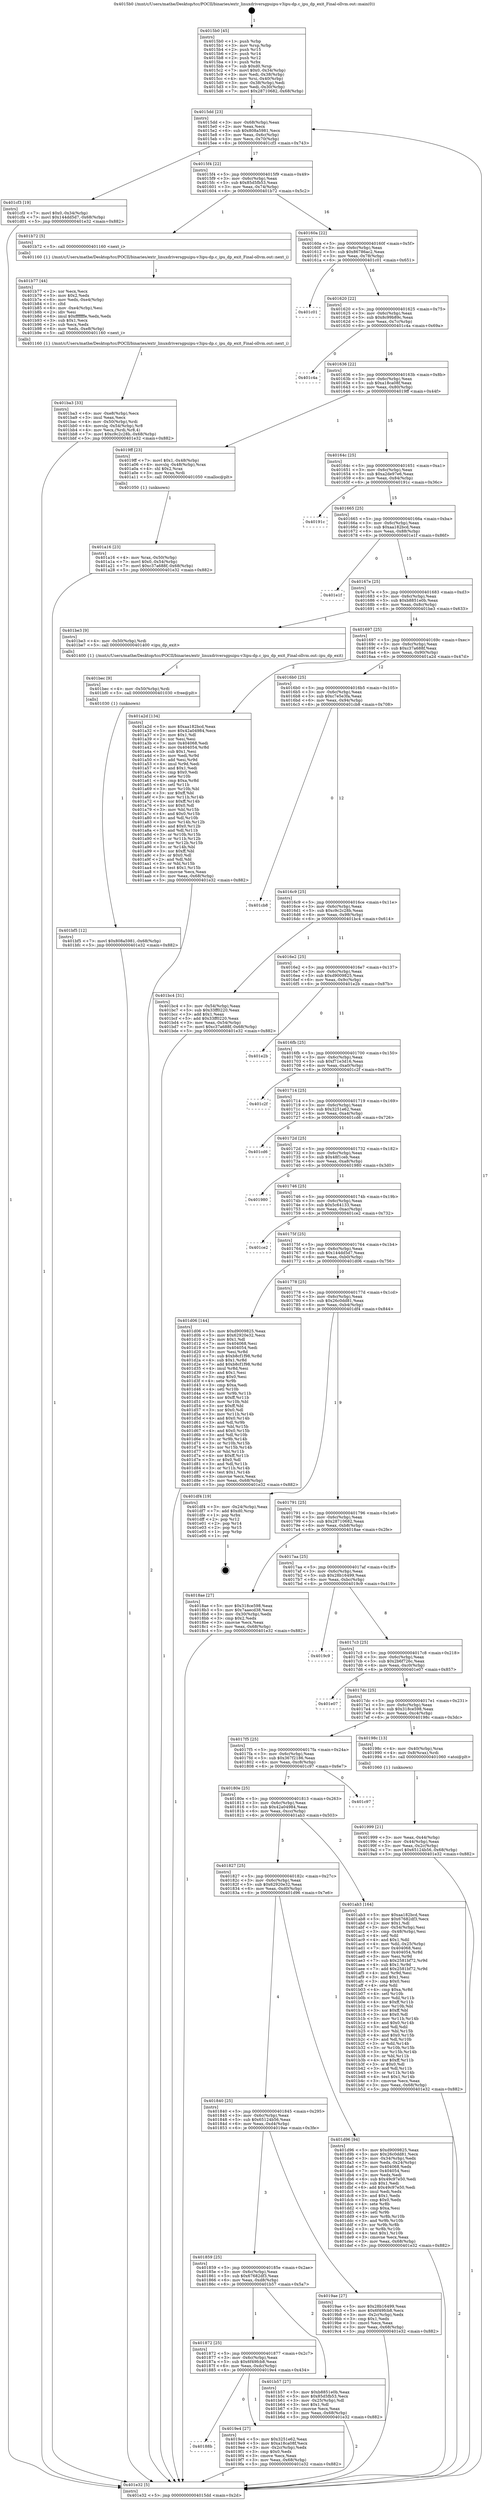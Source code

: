 digraph "0x4015b0" {
  label = "0x4015b0 (/mnt/c/Users/mathe/Desktop/tcc/POCII/binaries/extr_linuxdriversgpuipu-v3ipu-dp.c_ipu_dp_exit_Final-ollvm.out::main(0))"
  labelloc = "t"
  node[shape=record]

  Entry [label="",width=0.3,height=0.3,shape=circle,fillcolor=black,style=filled]
  "0x4015dd" [label="{
     0x4015dd [23]\l
     | [instrs]\l
     &nbsp;&nbsp;0x4015dd \<+3\>: mov -0x68(%rbp),%eax\l
     &nbsp;&nbsp;0x4015e0 \<+2\>: mov %eax,%ecx\l
     &nbsp;&nbsp;0x4015e2 \<+6\>: sub $0x808a5981,%ecx\l
     &nbsp;&nbsp;0x4015e8 \<+3\>: mov %eax,-0x6c(%rbp)\l
     &nbsp;&nbsp;0x4015eb \<+3\>: mov %ecx,-0x70(%rbp)\l
     &nbsp;&nbsp;0x4015ee \<+6\>: je 0000000000401cf3 \<main+0x743\>\l
  }"]
  "0x401cf3" [label="{
     0x401cf3 [19]\l
     | [instrs]\l
     &nbsp;&nbsp;0x401cf3 \<+7\>: movl $0x0,-0x34(%rbp)\l
     &nbsp;&nbsp;0x401cfa \<+7\>: movl $0x144dd5d7,-0x68(%rbp)\l
     &nbsp;&nbsp;0x401d01 \<+5\>: jmp 0000000000401e32 \<main+0x882\>\l
  }"]
  "0x4015f4" [label="{
     0x4015f4 [22]\l
     | [instrs]\l
     &nbsp;&nbsp;0x4015f4 \<+5\>: jmp 00000000004015f9 \<main+0x49\>\l
     &nbsp;&nbsp;0x4015f9 \<+3\>: mov -0x6c(%rbp),%eax\l
     &nbsp;&nbsp;0x4015fc \<+5\>: sub $0x85d5fb53,%eax\l
     &nbsp;&nbsp;0x401601 \<+3\>: mov %eax,-0x74(%rbp)\l
     &nbsp;&nbsp;0x401604 \<+6\>: je 0000000000401b72 \<main+0x5c2\>\l
  }"]
  Exit [label="",width=0.3,height=0.3,shape=circle,fillcolor=black,style=filled,peripheries=2]
  "0x401b72" [label="{
     0x401b72 [5]\l
     | [instrs]\l
     &nbsp;&nbsp;0x401b72 \<+5\>: call 0000000000401160 \<next_i\>\l
     | [calls]\l
     &nbsp;&nbsp;0x401160 \{1\} (/mnt/c/Users/mathe/Desktop/tcc/POCII/binaries/extr_linuxdriversgpuipu-v3ipu-dp.c_ipu_dp_exit_Final-ollvm.out::next_i)\l
  }"]
  "0x40160a" [label="{
     0x40160a [22]\l
     | [instrs]\l
     &nbsp;&nbsp;0x40160a \<+5\>: jmp 000000000040160f \<main+0x5f\>\l
     &nbsp;&nbsp;0x40160f \<+3\>: mov -0x6c(%rbp),%eax\l
     &nbsp;&nbsp;0x401612 \<+5\>: sub $0x86786ac2,%eax\l
     &nbsp;&nbsp;0x401617 \<+3\>: mov %eax,-0x78(%rbp)\l
     &nbsp;&nbsp;0x40161a \<+6\>: je 0000000000401c01 \<main+0x651\>\l
  }"]
  "0x401bf5" [label="{
     0x401bf5 [12]\l
     | [instrs]\l
     &nbsp;&nbsp;0x401bf5 \<+7\>: movl $0x808a5981,-0x68(%rbp)\l
     &nbsp;&nbsp;0x401bfc \<+5\>: jmp 0000000000401e32 \<main+0x882\>\l
  }"]
  "0x401c01" [label="{
     0x401c01\l
  }", style=dashed]
  "0x401620" [label="{
     0x401620 [22]\l
     | [instrs]\l
     &nbsp;&nbsp;0x401620 \<+5\>: jmp 0000000000401625 \<main+0x75\>\l
     &nbsp;&nbsp;0x401625 \<+3\>: mov -0x6c(%rbp),%eax\l
     &nbsp;&nbsp;0x401628 \<+5\>: sub $0x8c99b89c,%eax\l
     &nbsp;&nbsp;0x40162d \<+3\>: mov %eax,-0x7c(%rbp)\l
     &nbsp;&nbsp;0x401630 \<+6\>: je 0000000000401c4a \<main+0x69a\>\l
  }"]
  "0x401bec" [label="{
     0x401bec [9]\l
     | [instrs]\l
     &nbsp;&nbsp;0x401bec \<+4\>: mov -0x50(%rbp),%rdi\l
     &nbsp;&nbsp;0x401bf0 \<+5\>: call 0000000000401030 \<free@plt\>\l
     | [calls]\l
     &nbsp;&nbsp;0x401030 \{1\} (unknown)\l
  }"]
  "0x401c4a" [label="{
     0x401c4a\l
  }", style=dashed]
  "0x401636" [label="{
     0x401636 [22]\l
     | [instrs]\l
     &nbsp;&nbsp;0x401636 \<+5\>: jmp 000000000040163b \<main+0x8b\>\l
     &nbsp;&nbsp;0x40163b \<+3\>: mov -0x6c(%rbp),%eax\l
     &nbsp;&nbsp;0x40163e \<+5\>: sub $0xa18ca08f,%eax\l
     &nbsp;&nbsp;0x401643 \<+3\>: mov %eax,-0x80(%rbp)\l
     &nbsp;&nbsp;0x401646 \<+6\>: je 00000000004019ff \<main+0x44f\>\l
  }"]
  "0x401ba3" [label="{
     0x401ba3 [33]\l
     | [instrs]\l
     &nbsp;&nbsp;0x401ba3 \<+6\>: mov -0xe8(%rbp),%ecx\l
     &nbsp;&nbsp;0x401ba9 \<+3\>: imul %eax,%ecx\l
     &nbsp;&nbsp;0x401bac \<+4\>: mov -0x50(%rbp),%rdi\l
     &nbsp;&nbsp;0x401bb0 \<+4\>: movslq -0x54(%rbp),%r8\l
     &nbsp;&nbsp;0x401bb4 \<+4\>: mov %ecx,(%rdi,%r8,4)\l
     &nbsp;&nbsp;0x401bb8 \<+7\>: movl $0xc9c2c28b,-0x68(%rbp)\l
     &nbsp;&nbsp;0x401bbf \<+5\>: jmp 0000000000401e32 \<main+0x882\>\l
  }"]
  "0x4019ff" [label="{
     0x4019ff [23]\l
     | [instrs]\l
     &nbsp;&nbsp;0x4019ff \<+7\>: movl $0x1,-0x48(%rbp)\l
     &nbsp;&nbsp;0x401a06 \<+4\>: movslq -0x48(%rbp),%rax\l
     &nbsp;&nbsp;0x401a0a \<+4\>: shl $0x2,%rax\l
     &nbsp;&nbsp;0x401a0e \<+3\>: mov %rax,%rdi\l
     &nbsp;&nbsp;0x401a11 \<+5\>: call 0000000000401050 \<malloc@plt\>\l
     | [calls]\l
     &nbsp;&nbsp;0x401050 \{1\} (unknown)\l
  }"]
  "0x40164c" [label="{
     0x40164c [25]\l
     | [instrs]\l
     &nbsp;&nbsp;0x40164c \<+5\>: jmp 0000000000401651 \<main+0xa1\>\l
     &nbsp;&nbsp;0x401651 \<+3\>: mov -0x6c(%rbp),%eax\l
     &nbsp;&nbsp;0x401654 \<+5\>: sub $0xa2de97e6,%eax\l
     &nbsp;&nbsp;0x401659 \<+6\>: mov %eax,-0x84(%rbp)\l
     &nbsp;&nbsp;0x40165f \<+6\>: je 000000000040191c \<main+0x36c\>\l
  }"]
  "0x401b77" [label="{
     0x401b77 [44]\l
     | [instrs]\l
     &nbsp;&nbsp;0x401b77 \<+2\>: xor %ecx,%ecx\l
     &nbsp;&nbsp;0x401b79 \<+5\>: mov $0x2,%edx\l
     &nbsp;&nbsp;0x401b7e \<+6\>: mov %edx,-0xe4(%rbp)\l
     &nbsp;&nbsp;0x401b84 \<+1\>: cltd\l
     &nbsp;&nbsp;0x401b85 \<+6\>: mov -0xe4(%rbp),%esi\l
     &nbsp;&nbsp;0x401b8b \<+2\>: idiv %esi\l
     &nbsp;&nbsp;0x401b8d \<+6\>: imul $0xfffffffe,%edx,%edx\l
     &nbsp;&nbsp;0x401b93 \<+3\>: sub $0x1,%ecx\l
     &nbsp;&nbsp;0x401b96 \<+2\>: sub %ecx,%edx\l
     &nbsp;&nbsp;0x401b98 \<+6\>: mov %edx,-0xe8(%rbp)\l
     &nbsp;&nbsp;0x401b9e \<+5\>: call 0000000000401160 \<next_i\>\l
     | [calls]\l
     &nbsp;&nbsp;0x401160 \{1\} (/mnt/c/Users/mathe/Desktop/tcc/POCII/binaries/extr_linuxdriversgpuipu-v3ipu-dp.c_ipu_dp_exit_Final-ollvm.out::next_i)\l
  }"]
  "0x40191c" [label="{
     0x40191c\l
  }", style=dashed]
  "0x401665" [label="{
     0x401665 [25]\l
     | [instrs]\l
     &nbsp;&nbsp;0x401665 \<+5\>: jmp 000000000040166a \<main+0xba\>\l
     &nbsp;&nbsp;0x40166a \<+3\>: mov -0x6c(%rbp),%eax\l
     &nbsp;&nbsp;0x40166d \<+5\>: sub $0xaa182bcd,%eax\l
     &nbsp;&nbsp;0x401672 \<+6\>: mov %eax,-0x88(%rbp)\l
     &nbsp;&nbsp;0x401678 \<+6\>: je 0000000000401e1f \<main+0x86f\>\l
  }"]
  "0x401a16" [label="{
     0x401a16 [23]\l
     | [instrs]\l
     &nbsp;&nbsp;0x401a16 \<+4\>: mov %rax,-0x50(%rbp)\l
     &nbsp;&nbsp;0x401a1a \<+7\>: movl $0x0,-0x54(%rbp)\l
     &nbsp;&nbsp;0x401a21 \<+7\>: movl $0xc37a688f,-0x68(%rbp)\l
     &nbsp;&nbsp;0x401a28 \<+5\>: jmp 0000000000401e32 \<main+0x882\>\l
  }"]
  "0x401e1f" [label="{
     0x401e1f\l
  }", style=dashed]
  "0x40167e" [label="{
     0x40167e [25]\l
     | [instrs]\l
     &nbsp;&nbsp;0x40167e \<+5\>: jmp 0000000000401683 \<main+0xd3\>\l
     &nbsp;&nbsp;0x401683 \<+3\>: mov -0x6c(%rbp),%eax\l
     &nbsp;&nbsp;0x401686 \<+5\>: sub $0xb8851e0b,%eax\l
     &nbsp;&nbsp;0x40168b \<+6\>: mov %eax,-0x8c(%rbp)\l
     &nbsp;&nbsp;0x401691 \<+6\>: je 0000000000401be3 \<main+0x633\>\l
  }"]
  "0x40188b" [label="{
     0x40188b\l
  }", style=dashed]
  "0x401be3" [label="{
     0x401be3 [9]\l
     | [instrs]\l
     &nbsp;&nbsp;0x401be3 \<+4\>: mov -0x50(%rbp),%rdi\l
     &nbsp;&nbsp;0x401be7 \<+5\>: call 0000000000401400 \<ipu_dp_exit\>\l
     | [calls]\l
     &nbsp;&nbsp;0x401400 \{1\} (/mnt/c/Users/mathe/Desktop/tcc/POCII/binaries/extr_linuxdriversgpuipu-v3ipu-dp.c_ipu_dp_exit_Final-ollvm.out::ipu_dp_exit)\l
  }"]
  "0x401697" [label="{
     0x401697 [25]\l
     | [instrs]\l
     &nbsp;&nbsp;0x401697 \<+5\>: jmp 000000000040169c \<main+0xec\>\l
     &nbsp;&nbsp;0x40169c \<+3\>: mov -0x6c(%rbp),%eax\l
     &nbsp;&nbsp;0x40169f \<+5\>: sub $0xc37a688f,%eax\l
     &nbsp;&nbsp;0x4016a4 \<+6\>: mov %eax,-0x90(%rbp)\l
     &nbsp;&nbsp;0x4016aa \<+6\>: je 0000000000401a2d \<main+0x47d\>\l
  }"]
  "0x4019e4" [label="{
     0x4019e4 [27]\l
     | [instrs]\l
     &nbsp;&nbsp;0x4019e4 \<+5\>: mov $0x3251e62,%eax\l
     &nbsp;&nbsp;0x4019e9 \<+5\>: mov $0xa18ca08f,%ecx\l
     &nbsp;&nbsp;0x4019ee \<+3\>: mov -0x2c(%rbp),%edx\l
     &nbsp;&nbsp;0x4019f1 \<+3\>: cmp $0x0,%edx\l
     &nbsp;&nbsp;0x4019f4 \<+3\>: cmove %ecx,%eax\l
     &nbsp;&nbsp;0x4019f7 \<+3\>: mov %eax,-0x68(%rbp)\l
     &nbsp;&nbsp;0x4019fa \<+5\>: jmp 0000000000401e32 \<main+0x882\>\l
  }"]
  "0x401a2d" [label="{
     0x401a2d [134]\l
     | [instrs]\l
     &nbsp;&nbsp;0x401a2d \<+5\>: mov $0xaa182bcd,%eax\l
     &nbsp;&nbsp;0x401a32 \<+5\>: mov $0x42a04984,%ecx\l
     &nbsp;&nbsp;0x401a37 \<+2\>: mov $0x1,%dl\l
     &nbsp;&nbsp;0x401a39 \<+2\>: xor %esi,%esi\l
     &nbsp;&nbsp;0x401a3b \<+7\>: mov 0x404068,%edi\l
     &nbsp;&nbsp;0x401a42 \<+8\>: mov 0x404054,%r8d\l
     &nbsp;&nbsp;0x401a4a \<+3\>: sub $0x1,%esi\l
     &nbsp;&nbsp;0x401a4d \<+3\>: mov %edi,%r9d\l
     &nbsp;&nbsp;0x401a50 \<+3\>: add %esi,%r9d\l
     &nbsp;&nbsp;0x401a53 \<+4\>: imul %r9d,%edi\l
     &nbsp;&nbsp;0x401a57 \<+3\>: and $0x1,%edi\l
     &nbsp;&nbsp;0x401a5a \<+3\>: cmp $0x0,%edi\l
     &nbsp;&nbsp;0x401a5d \<+4\>: sete %r10b\l
     &nbsp;&nbsp;0x401a61 \<+4\>: cmp $0xa,%r8d\l
     &nbsp;&nbsp;0x401a65 \<+4\>: setl %r11b\l
     &nbsp;&nbsp;0x401a69 \<+3\>: mov %r10b,%bl\l
     &nbsp;&nbsp;0x401a6c \<+3\>: xor $0xff,%bl\l
     &nbsp;&nbsp;0x401a6f \<+3\>: mov %r11b,%r14b\l
     &nbsp;&nbsp;0x401a72 \<+4\>: xor $0xff,%r14b\l
     &nbsp;&nbsp;0x401a76 \<+3\>: xor $0x0,%dl\l
     &nbsp;&nbsp;0x401a79 \<+3\>: mov %bl,%r15b\l
     &nbsp;&nbsp;0x401a7c \<+4\>: and $0x0,%r15b\l
     &nbsp;&nbsp;0x401a80 \<+3\>: and %dl,%r10b\l
     &nbsp;&nbsp;0x401a83 \<+3\>: mov %r14b,%r12b\l
     &nbsp;&nbsp;0x401a86 \<+4\>: and $0x0,%r12b\l
     &nbsp;&nbsp;0x401a8a \<+3\>: and %dl,%r11b\l
     &nbsp;&nbsp;0x401a8d \<+3\>: or %r10b,%r15b\l
     &nbsp;&nbsp;0x401a90 \<+3\>: or %r11b,%r12b\l
     &nbsp;&nbsp;0x401a93 \<+3\>: xor %r12b,%r15b\l
     &nbsp;&nbsp;0x401a96 \<+3\>: or %r14b,%bl\l
     &nbsp;&nbsp;0x401a99 \<+3\>: xor $0xff,%bl\l
     &nbsp;&nbsp;0x401a9c \<+3\>: or $0x0,%dl\l
     &nbsp;&nbsp;0x401a9f \<+2\>: and %dl,%bl\l
     &nbsp;&nbsp;0x401aa1 \<+3\>: or %bl,%r15b\l
     &nbsp;&nbsp;0x401aa4 \<+4\>: test $0x1,%r15b\l
     &nbsp;&nbsp;0x401aa8 \<+3\>: cmovne %ecx,%eax\l
     &nbsp;&nbsp;0x401aab \<+3\>: mov %eax,-0x68(%rbp)\l
     &nbsp;&nbsp;0x401aae \<+5\>: jmp 0000000000401e32 \<main+0x882\>\l
  }"]
  "0x4016b0" [label="{
     0x4016b0 [25]\l
     | [instrs]\l
     &nbsp;&nbsp;0x4016b0 \<+5\>: jmp 00000000004016b5 \<main+0x105\>\l
     &nbsp;&nbsp;0x4016b5 \<+3\>: mov -0x6c(%rbp),%eax\l
     &nbsp;&nbsp;0x4016b8 \<+5\>: sub $0xc7e5e3fa,%eax\l
     &nbsp;&nbsp;0x4016bd \<+6\>: mov %eax,-0x94(%rbp)\l
     &nbsp;&nbsp;0x4016c3 \<+6\>: je 0000000000401cb8 \<main+0x708\>\l
  }"]
  "0x401872" [label="{
     0x401872 [25]\l
     | [instrs]\l
     &nbsp;&nbsp;0x401872 \<+5\>: jmp 0000000000401877 \<main+0x2c7\>\l
     &nbsp;&nbsp;0x401877 \<+3\>: mov -0x6c(%rbp),%eax\l
     &nbsp;&nbsp;0x40187a \<+5\>: sub $0x6f49fcb8,%eax\l
     &nbsp;&nbsp;0x40187f \<+6\>: mov %eax,-0xdc(%rbp)\l
     &nbsp;&nbsp;0x401885 \<+6\>: je 00000000004019e4 \<main+0x434\>\l
  }"]
  "0x401cb8" [label="{
     0x401cb8\l
  }", style=dashed]
  "0x4016c9" [label="{
     0x4016c9 [25]\l
     | [instrs]\l
     &nbsp;&nbsp;0x4016c9 \<+5\>: jmp 00000000004016ce \<main+0x11e\>\l
     &nbsp;&nbsp;0x4016ce \<+3\>: mov -0x6c(%rbp),%eax\l
     &nbsp;&nbsp;0x4016d1 \<+5\>: sub $0xc9c2c28b,%eax\l
     &nbsp;&nbsp;0x4016d6 \<+6\>: mov %eax,-0x98(%rbp)\l
     &nbsp;&nbsp;0x4016dc \<+6\>: je 0000000000401bc4 \<main+0x614\>\l
  }"]
  "0x401b57" [label="{
     0x401b57 [27]\l
     | [instrs]\l
     &nbsp;&nbsp;0x401b57 \<+5\>: mov $0xb8851e0b,%eax\l
     &nbsp;&nbsp;0x401b5c \<+5\>: mov $0x85d5fb53,%ecx\l
     &nbsp;&nbsp;0x401b61 \<+3\>: mov -0x25(%rbp),%dl\l
     &nbsp;&nbsp;0x401b64 \<+3\>: test $0x1,%dl\l
     &nbsp;&nbsp;0x401b67 \<+3\>: cmovne %ecx,%eax\l
     &nbsp;&nbsp;0x401b6a \<+3\>: mov %eax,-0x68(%rbp)\l
     &nbsp;&nbsp;0x401b6d \<+5\>: jmp 0000000000401e32 \<main+0x882\>\l
  }"]
  "0x401bc4" [label="{
     0x401bc4 [31]\l
     | [instrs]\l
     &nbsp;&nbsp;0x401bc4 \<+3\>: mov -0x54(%rbp),%eax\l
     &nbsp;&nbsp;0x401bc7 \<+5\>: sub $0x33ff0220,%eax\l
     &nbsp;&nbsp;0x401bcc \<+3\>: add $0x1,%eax\l
     &nbsp;&nbsp;0x401bcf \<+5\>: add $0x33ff0220,%eax\l
     &nbsp;&nbsp;0x401bd4 \<+3\>: mov %eax,-0x54(%rbp)\l
     &nbsp;&nbsp;0x401bd7 \<+7\>: movl $0xc37a688f,-0x68(%rbp)\l
     &nbsp;&nbsp;0x401bde \<+5\>: jmp 0000000000401e32 \<main+0x882\>\l
  }"]
  "0x4016e2" [label="{
     0x4016e2 [25]\l
     | [instrs]\l
     &nbsp;&nbsp;0x4016e2 \<+5\>: jmp 00000000004016e7 \<main+0x137\>\l
     &nbsp;&nbsp;0x4016e7 \<+3\>: mov -0x6c(%rbp),%eax\l
     &nbsp;&nbsp;0x4016ea \<+5\>: sub $0xd9009825,%eax\l
     &nbsp;&nbsp;0x4016ef \<+6\>: mov %eax,-0x9c(%rbp)\l
     &nbsp;&nbsp;0x4016f5 \<+6\>: je 0000000000401e2b \<main+0x87b\>\l
  }"]
  "0x401859" [label="{
     0x401859 [25]\l
     | [instrs]\l
     &nbsp;&nbsp;0x401859 \<+5\>: jmp 000000000040185e \<main+0x2ae\>\l
     &nbsp;&nbsp;0x40185e \<+3\>: mov -0x6c(%rbp),%eax\l
     &nbsp;&nbsp;0x401861 \<+5\>: sub $0x67682df3,%eax\l
     &nbsp;&nbsp;0x401866 \<+6\>: mov %eax,-0xd8(%rbp)\l
     &nbsp;&nbsp;0x40186c \<+6\>: je 0000000000401b57 \<main+0x5a7\>\l
  }"]
  "0x401e2b" [label="{
     0x401e2b\l
  }", style=dashed]
  "0x4016fb" [label="{
     0x4016fb [25]\l
     | [instrs]\l
     &nbsp;&nbsp;0x4016fb \<+5\>: jmp 0000000000401700 \<main+0x150\>\l
     &nbsp;&nbsp;0x401700 \<+3\>: mov -0x6c(%rbp),%eax\l
     &nbsp;&nbsp;0x401703 \<+5\>: sub $0xf71e3d16,%eax\l
     &nbsp;&nbsp;0x401708 \<+6\>: mov %eax,-0xa0(%rbp)\l
     &nbsp;&nbsp;0x40170e \<+6\>: je 0000000000401c2f \<main+0x67f\>\l
  }"]
  "0x4019ae" [label="{
     0x4019ae [27]\l
     | [instrs]\l
     &nbsp;&nbsp;0x4019ae \<+5\>: mov $0x28b16499,%eax\l
     &nbsp;&nbsp;0x4019b3 \<+5\>: mov $0x6f49fcb8,%ecx\l
     &nbsp;&nbsp;0x4019b8 \<+3\>: mov -0x2c(%rbp),%edx\l
     &nbsp;&nbsp;0x4019bb \<+3\>: cmp $0x1,%edx\l
     &nbsp;&nbsp;0x4019be \<+3\>: cmovl %ecx,%eax\l
     &nbsp;&nbsp;0x4019c1 \<+3\>: mov %eax,-0x68(%rbp)\l
     &nbsp;&nbsp;0x4019c4 \<+5\>: jmp 0000000000401e32 \<main+0x882\>\l
  }"]
  "0x401c2f" [label="{
     0x401c2f\l
  }", style=dashed]
  "0x401714" [label="{
     0x401714 [25]\l
     | [instrs]\l
     &nbsp;&nbsp;0x401714 \<+5\>: jmp 0000000000401719 \<main+0x169\>\l
     &nbsp;&nbsp;0x401719 \<+3\>: mov -0x6c(%rbp),%eax\l
     &nbsp;&nbsp;0x40171c \<+5\>: sub $0x3251e62,%eax\l
     &nbsp;&nbsp;0x401721 \<+6\>: mov %eax,-0xa4(%rbp)\l
     &nbsp;&nbsp;0x401727 \<+6\>: je 0000000000401cd6 \<main+0x726\>\l
  }"]
  "0x401840" [label="{
     0x401840 [25]\l
     | [instrs]\l
     &nbsp;&nbsp;0x401840 \<+5\>: jmp 0000000000401845 \<main+0x295\>\l
     &nbsp;&nbsp;0x401845 \<+3\>: mov -0x6c(%rbp),%eax\l
     &nbsp;&nbsp;0x401848 \<+5\>: sub $0x65124b56,%eax\l
     &nbsp;&nbsp;0x40184d \<+6\>: mov %eax,-0xd4(%rbp)\l
     &nbsp;&nbsp;0x401853 \<+6\>: je 00000000004019ae \<main+0x3fe\>\l
  }"]
  "0x401cd6" [label="{
     0x401cd6\l
  }", style=dashed]
  "0x40172d" [label="{
     0x40172d [25]\l
     | [instrs]\l
     &nbsp;&nbsp;0x40172d \<+5\>: jmp 0000000000401732 \<main+0x182\>\l
     &nbsp;&nbsp;0x401732 \<+3\>: mov -0x6c(%rbp),%eax\l
     &nbsp;&nbsp;0x401735 \<+5\>: sub $0x48f1ceb,%eax\l
     &nbsp;&nbsp;0x40173a \<+6\>: mov %eax,-0xa8(%rbp)\l
     &nbsp;&nbsp;0x401740 \<+6\>: je 0000000000401980 \<main+0x3d0\>\l
  }"]
  "0x401d96" [label="{
     0x401d96 [94]\l
     | [instrs]\l
     &nbsp;&nbsp;0x401d96 \<+5\>: mov $0xd9009825,%eax\l
     &nbsp;&nbsp;0x401d9b \<+5\>: mov $0x26c0dd81,%ecx\l
     &nbsp;&nbsp;0x401da0 \<+3\>: mov -0x34(%rbp),%edx\l
     &nbsp;&nbsp;0x401da3 \<+3\>: mov %edx,-0x24(%rbp)\l
     &nbsp;&nbsp;0x401da6 \<+7\>: mov 0x404068,%edx\l
     &nbsp;&nbsp;0x401dad \<+7\>: mov 0x404054,%esi\l
     &nbsp;&nbsp;0x401db4 \<+2\>: mov %edx,%edi\l
     &nbsp;&nbsp;0x401db6 \<+6\>: sub $0x49c97e50,%edi\l
     &nbsp;&nbsp;0x401dbc \<+3\>: sub $0x1,%edi\l
     &nbsp;&nbsp;0x401dbf \<+6\>: add $0x49c97e50,%edi\l
     &nbsp;&nbsp;0x401dc5 \<+3\>: imul %edi,%edx\l
     &nbsp;&nbsp;0x401dc8 \<+3\>: and $0x1,%edx\l
     &nbsp;&nbsp;0x401dcb \<+3\>: cmp $0x0,%edx\l
     &nbsp;&nbsp;0x401dce \<+4\>: sete %r8b\l
     &nbsp;&nbsp;0x401dd2 \<+3\>: cmp $0xa,%esi\l
     &nbsp;&nbsp;0x401dd5 \<+4\>: setl %r9b\l
     &nbsp;&nbsp;0x401dd9 \<+3\>: mov %r8b,%r10b\l
     &nbsp;&nbsp;0x401ddc \<+3\>: and %r9b,%r10b\l
     &nbsp;&nbsp;0x401ddf \<+3\>: xor %r9b,%r8b\l
     &nbsp;&nbsp;0x401de2 \<+3\>: or %r8b,%r10b\l
     &nbsp;&nbsp;0x401de5 \<+4\>: test $0x1,%r10b\l
     &nbsp;&nbsp;0x401de9 \<+3\>: cmovne %ecx,%eax\l
     &nbsp;&nbsp;0x401dec \<+3\>: mov %eax,-0x68(%rbp)\l
     &nbsp;&nbsp;0x401def \<+5\>: jmp 0000000000401e32 \<main+0x882\>\l
  }"]
  "0x401980" [label="{
     0x401980\l
  }", style=dashed]
  "0x401746" [label="{
     0x401746 [25]\l
     | [instrs]\l
     &nbsp;&nbsp;0x401746 \<+5\>: jmp 000000000040174b \<main+0x19b\>\l
     &nbsp;&nbsp;0x40174b \<+3\>: mov -0x6c(%rbp),%eax\l
     &nbsp;&nbsp;0x40174e \<+5\>: sub $0x5c64133,%eax\l
     &nbsp;&nbsp;0x401753 \<+6\>: mov %eax,-0xac(%rbp)\l
     &nbsp;&nbsp;0x401759 \<+6\>: je 0000000000401ce2 \<main+0x732\>\l
  }"]
  "0x401827" [label="{
     0x401827 [25]\l
     | [instrs]\l
     &nbsp;&nbsp;0x401827 \<+5\>: jmp 000000000040182c \<main+0x27c\>\l
     &nbsp;&nbsp;0x40182c \<+3\>: mov -0x6c(%rbp),%eax\l
     &nbsp;&nbsp;0x40182f \<+5\>: sub $0x62920e32,%eax\l
     &nbsp;&nbsp;0x401834 \<+6\>: mov %eax,-0xd0(%rbp)\l
     &nbsp;&nbsp;0x40183a \<+6\>: je 0000000000401d96 \<main+0x7e6\>\l
  }"]
  "0x401ce2" [label="{
     0x401ce2\l
  }", style=dashed]
  "0x40175f" [label="{
     0x40175f [25]\l
     | [instrs]\l
     &nbsp;&nbsp;0x40175f \<+5\>: jmp 0000000000401764 \<main+0x1b4\>\l
     &nbsp;&nbsp;0x401764 \<+3\>: mov -0x6c(%rbp),%eax\l
     &nbsp;&nbsp;0x401767 \<+5\>: sub $0x144dd5d7,%eax\l
     &nbsp;&nbsp;0x40176c \<+6\>: mov %eax,-0xb0(%rbp)\l
     &nbsp;&nbsp;0x401772 \<+6\>: je 0000000000401d06 \<main+0x756\>\l
  }"]
  "0x401ab3" [label="{
     0x401ab3 [164]\l
     | [instrs]\l
     &nbsp;&nbsp;0x401ab3 \<+5\>: mov $0xaa182bcd,%eax\l
     &nbsp;&nbsp;0x401ab8 \<+5\>: mov $0x67682df3,%ecx\l
     &nbsp;&nbsp;0x401abd \<+2\>: mov $0x1,%dl\l
     &nbsp;&nbsp;0x401abf \<+3\>: mov -0x54(%rbp),%esi\l
     &nbsp;&nbsp;0x401ac2 \<+3\>: cmp -0x48(%rbp),%esi\l
     &nbsp;&nbsp;0x401ac5 \<+4\>: setl %dil\l
     &nbsp;&nbsp;0x401ac9 \<+4\>: and $0x1,%dil\l
     &nbsp;&nbsp;0x401acd \<+4\>: mov %dil,-0x25(%rbp)\l
     &nbsp;&nbsp;0x401ad1 \<+7\>: mov 0x404068,%esi\l
     &nbsp;&nbsp;0x401ad8 \<+8\>: mov 0x404054,%r8d\l
     &nbsp;&nbsp;0x401ae0 \<+3\>: mov %esi,%r9d\l
     &nbsp;&nbsp;0x401ae3 \<+7\>: sub $0x2581bf72,%r9d\l
     &nbsp;&nbsp;0x401aea \<+4\>: sub $0x1,%r9d\l
     &nbsp;&nbsp;0x401aee \<+7\>: add $0x2581bf72,%r9d\l
     &nbsp;&nbsp;0x401af5 \<+4\>: imul %r9d,%esi\l
     &nbsp;&nbsp;0x401af9 \<+3\>: and $0x1,%esi\l
     &nbsp;&nbsp;0x401afc \<+3\>: cmp $0x0,%esi\l
     &nbsp;&nbsp;0x401aff \<+4\>: sete %dil\l
     &nbsp;&nbsp;0x401b03 \<+4\>: cmp $0xa,%r8d\l
     &nbsp;&nbsp;0x401b07 \<+4\>: setl %r10b\l
     &nbsp;&nbsp;0x401b0b \<+3\>: mov %dil,%r11b\l
     &nbsp;&nbsp;0x401b0e \<+4\>: xor $0xff,%r11b\l
     &nbsp;&nbsp;0x401b12 \<+3\>: mov %r10b,%bl\l
     &nbsp;&nbsp;0x401b15 \<+3\>: xor $0xff,%bl\l
     &nbsp;&nbsp;0x401b18 \<+3\>: xor $0x0,%dl\l
     &nbsp;&nbsp;0x401b1b \<+3\>: mov %r11b,%r14b\l
     &nbsp;&nbsp;0x401b1e \<+4\>: and $0x0,%r14b\l
     &nbsp;&nbsp;0x401b22 \<+3\>: and %dl,%dil\l
     &nbsp;&nbsp;0x401b25 \<+3\>: mov %bl,%r15b\l
     &nbsp;&nbsp;0x401b28 \<+4\>: and $0x0,%r15b\l
     &nbsp;&nbsp;0x401b2c \<+3\>: and %dl,%r10b\l
     &nbsp;&nbsp;0x401b2f \<+3\>: or %dil,%r14b\l
     &nbsp;&nbsp;0x401b32 \<+3\>: or %r10b,%r15b\l
     &nbsp;&nbsp;0x401b35 \<+3\>: xor %r15b,%r14b\l
     &nbsp;&nbsp;0x401b38 \<+3\>: or %bl,%r11b\l
     &nbsp;&nbsp;0x401b3b \<+4\>: xor $0xff,%r11b\l
     &nbsp;&nbsp;0x401b3f \<+3\>: or $0x0,%dl\l
     &nbsp;&nbsp;0x401b42 \<+3\>: and %dl,%r11b\l
     &nbsp;&nbsp;0x401b45 \<+3\>: or %r11b,%r14b\l
     &nbsp;&nbsp;0x401b48 \<+4\>: test $0x1,%r14b\l
     &nbsp;&nbsp;0x401b4c \<+3\>: cmovne %ecx,%eax\l
     &nbsp;&nbsp;0x401b4f \<+3\>: mov %eax,-0x68(%rbp)\l
     &nbsp;&nbsp;0x401b52 \<+5\>: jmp 0000000000401e32 \<main+0x882\>\l
  }"]
  "0x401d06" [label="{
     0x401d06 [144]\l
     | [instrs]\l
     &nbsp;&nbsp;0x401d06 \<+5\>: mov $0xd9009825,%eax\l
     &nbsp;&nbsp;0x401d0b \<+5\>: mov $0x62920e32,%ecx\l
     &nbsp;&nbsp;0x401d10 \<+2\>: mov $0x1,%dl\l
     &nbsp;&nbsp;0x401d12 \<+7\>: mov 0x404068,%esi\l
     &nbsp;&nbsp;0x401d19 \<+7\>: mov 0x404054,%edi\l
     &nbsp;&nbsp;0x401d20 \<+3\>: mov %esi,%r8d\l
     &nbsp;&nbsp;0x401d23 \<+7\>: sub $0xb8cf1f98,%r8d\l
     &nbsp;&nbsp;0x401d2a \<+4\>: sub $0x1,%r8d\l
     &nbsp;&nbsp;0x401d2e \<+7\>: add $0xb8cf1f98,%r8d\l
     &nbsp;&nbsp;0x401d35 \<+4\>: imul %r8d,%esi\l
     &nbsp;&nbsp;0x401d39 \<+3\>: and $0x1,%esi\l
     &nbsp;&nbsp;0x401d3c \<+3\>: cmp $0x0,%esi\l
     &nbsp;&nbsp;0x401d3f \<+4\>: sete %r9b\l
     &nbsp;&nbsp;0x401d43 \<+3\>: cmp $0xa,%edi\l
     &nbsp;&nbsp;0x401d46 \<+4\>: setl %r10b\l
     &nbsp;&nbsp;0x401d4a \<+3\>: mov %r9b,%r11b\l
     &nbsp;&nbsp;0x401d4d \<+4\>: xor $0xff,%r11b\l
     &nbsp;&nbsp;0x401d51 \<+3\>: mov %r10b,%bl\l
     &nbsp;&nbsp;0x401d54 \<+3\>: xor $0xff,%bl\l
     &nbsp;&nbsp;0x401d57 \<+3\>: xor $0x0,%dl\l
     &nbsp;&nbsp;0x401d5a \<+3\>: mov %r11b,%r14b\l
     &nbsp;&nbsp;0x401d5d \<+4\>: and $0x0,%r14b\l
     &nbsp;&nbsp;0x401d61 \<+3\>: and %dl,%r9b\l
     &nbsp;&nbsp;0x401d64 \<+3\>: mov %bl,%r15b\l
     &nbsp;&nbsp;0x401d67 \<+4\>: and $0x0,%r15b\l
     &nbsp;&nbsp;0x401d6b \<+3\>: and %dl,%r10b\l
     &nbsp;&nbsp;0x401d6e \<+3\>: or %r9b,%r14b\l
     &nbsp;&nbsp;0x401d71 \<+3\>: or %r10b,%r15b\l
     &nbsp;&nbsp;0x401d74 \<+3\>: xor %r15b,%r14b\l
     &nbsp;&nbsp;0x401d77 \<+3\>: or %bl,%r11b\l
     &nbsp;&nbsp;0x401d7a \<+4\>: xor $0xff,%r11b\l
     &nbsp;&nbsp;0x401d7e \<+3\>: or $0x0,%dl\l
     &nbsp;&nbsp;0x401d81 \<+3\>: and %dl,%r11b\l
     &nbsp;&nbsp;0x401d84 \<+3\>: or %r11b,%r14b\l
     &nbsp;&nbsp;0x401d87 \<+4\>: test $0x1,%r14b\l
     &nbsp;&nbsp;0x401d8b \<+3\>: cmovne %ecx,%eax\l
     &nbsp;&nbsp;0x401d8e \<+3\>: mov %eax,-0x68(%rbp)\l
     &nbsp;&nbsp;0x401d91 \<+5\>: jmp 0000000000401e32 \<main+0x882\>\l
  }"]
  "0x401778" [label="{
     0x401778 [25]\l
     | [instrs]\l
     &nbsp;&nbsp;0x401778 \<+5\>: jmp 000000000040177d \<main+0x1cd\>\l
     &nbsp;&nbsp;0x40177d \<+3\>: mov -0x6c(%rbp),%eax\l
     &nbsp;&nbsp;0x401780 \<+5\>: sub $0x26c0dd81,%eax\l
     &nbsp;&nbsp;0x401785 \<+6\>: mov %eax,-0xb4(%rbp)\l
     &nbsp;&nbsp;0x40178b \<+6\>: je 0000000000401df4 \<main+0x844\>\l
  }"]
  "0x40180e" [label="{
     0x40180e [25]\l
     | [instrs]\l
     &nbsp;&nbsp;0x40180e \<+5\>: jmp 0000000000401813 \<main+0x263\>\l
     &nbsp;&nbsp;0x401813 \<+3\>: mov -0x6c(%rbp),%eax\l
     &nbsp;&nbsp;0x401816 \<+5\>: sub $0x42a04984,%eax\l
     &nbsp;&nbsp;0x40181b \<+6\>: mov %eax,-0xcc(%rbp)\l
     &nbsp;&nbsp;0x401821 \<+6\>: je 0000000000401ab3 \<main+0x503\>\l
  }"]
  "0x401df4" [label="{
     0x401df4 [19]\l
     | [instrs]\l
     &nbsp;&nbsp;0x401df4 \<+3\>: mov -0x24(%rbp),%eax\l
     &nbsp;&nbsp;0x401df7 \<+7\>: add $0xd0,%rsp\l
     &nbsp;&nbsp;0x401dfe \<+1\>: pop %rbx\l
     &nbsp;&nbsp;0x401dff \<+2\>: pop %r12\l
     &nbsp;&nbsp;0x401e01 \<+2\>: pop %r14\l
     &nbsp;&nbsp;0x401e03 \<+2\>: pop %r15\l
     &nbsp;&nbsp;0x401e05 \<+1\>: pop %rbp\l
     &nbsp;&nbsp;0x401e06 \<+1\>: ret\l
  }"]
  "0x401791" [label="{
     0x401791 [25]\l
     | [instrs]\l
     &nbsp;&nbsp;0x401791 \<+5\>: jmp 0000000000401796 \<main+0x1e6\>\l
     &nbsp;&nbsp;0x401796 \<+3\>: mov -0x6c(%rbp),%eax\l
     &nbsp;&nbsp;0x401799 \<+5\>: sub $0x28710682,%eax\l
     &nbsp;&nbsp;0x40179e \<+6\>: mov %eax,-0xb8(%rbp)\l
     &nbsp;&nbsp;0x4017a4 \<+6\>: je 00000000004018ae \<main+0x2fe\>\l
  }"]
  "0x401c97" [label="{
     0x401c97\l
  }", style=dashed]
  "0x4018ae" [label="{
     0x4018ae [27]\l
     | [instrs]\l
     &nbsp;&nbsp;0x4018ae \<+5\>: mov $0x318ce598,%eax\l
     &nbsp;&nbsp;0x4018b3 \<+5\>: mov $0x7aaecd38,%ecx\l
     &nbsp;&nbsp;0x4018b8 \<+3\>: mov -0x30(%rbp),%edx\l
     &nbsp;&nbsp;0x4018bb \<+3\>: cmp $0x2,%edx\l
     &nbsp;&nbsp;0x4018be \<+3\>: cmovne %ecx,%eax\l
     &nbsp;&nbsp;0x4018c1 \<+3\>: mov %eax,-0x68(%rbp)\l
     &nbsp;&nbsp;0x4018c4 \<+5\>: jmp 0000000000401e32 \<main+0x882\>\l
  }"]
  "0x4017aa" [label="{
     0x4017aa [25]\l
     | [instrs]\l
     &nbsp;&nbsp;0x4017aa \<+5\>: jmp 00000000004017af \<main+0x1ff\>\l
     &nbsp;&nbsp;0x4017af \<+3\>: mov -0x6c(%rbp),%eax\l
     &nbsp;&nbsp;0x4017b2 \<+5\>: sub $0x28b16499,%eax\l
     &nbsp;&nbsp;0x4017b7 \<+6\>: mov %eax,-0xbc(%rbp)\l
     &nbsp;&nbsp;0x4017bd \<+6\>: je 00000000004019c9 \<main+0x419\>\l
  }"]
  "0x401e32" [label="{
     0x401e32 [5]\l
     | [instrs]\l
     &nbsp;&nbsp;0x401e32 \<+5\>: jmp 00000000004015dd \<main+0x2d\>\l
  }"]
  "0x4015b0" [label="{
     0x4015b0 [45]\l
     | [instrs]\l
     &nbsp;&nbsp;0x4015b0 \<+1\>: push %rbp\l
     &nbsp;&nbsp;0x4015b1 \<+3\>: mov %rsp,%rbp\l
     &nbsp;&nbsp;0x4015b4 \<+2\>: push %r15\l
     &nbsp;&nbsp;0x4015b6 \<+2\>: push %r14\l
     &nbsp;&nbsp;0x4015b8 \<+2\>: push %r12\l
     &nbsp;&nbsp;0x4015ba \<+1\>: push %rbx\l
     &nbsp;&nbsp;0x4015bb \<+7\>: sub $0xd0,%rsp\l
     &nbsp;&nbsp;0x4015c2 \<+7\>: movl $0x0,-0x34(%rbp)\l
     &nbsp;&nbsp;0x4015c9 \<+3\>: mov %edi,-0x38(%rbp)\l
     &nbsp;&nbsp;0x4015cc \<+4\>: mov %rsi,-0x40(%rbp)\l
     &nbsp;&nbsp;0x4015d0 \<+3\>: mov -0x38(%rbp),%edi\l
     &nbsp;&nbsp;0x4015d3 \<+3\>: mov %edi,-0x30(%rbp)\l
     &nbsp;&nbsp;0x4015d6 \<+7\>: movl $0x28710682,-0x68(%rbp)\l
  }"]
  "0x401999" [label="{
     0x401999 [21]\l
     | [instrs]\l
     &nbsp;&nbsp;0x401999 \<+3\>: mov %eax,-0x44(%rbp)\l
     &nbsp;&nbsp;0x40199c \<+3\>: mov -0x44(%rbp),%eax\l
     &nbsp;&nbsp;0x40199f \<+3\>: mov %eax,-0x2c(%rbp)\l
     &nbsp;&nbsp;0x4019a2 \<+7\>: movl $0x65124b56,-0x68(%rbp)\l
     &nbsp;&nbsp;0x4019a9 \<+5\>: jmp 0000000000401e32 \<main+0x882\>\l
  }"]
  "0x4019c9" [label="{
     0x4019c9\l
  }", style=dashed]
  "0x4017c3" [label="{
     0x4017c3 [25]\l
     | [instrs]\l
     &nbsp;&nbsp;0x4017c3 \<+5\>: jmp 00000000004017c8 \<main+0x218\>\l
     &nbsp;&nbsp;0x4017c8 \<+3\>: mov -0x6c(%rbp),%eax\l
     &nbsp;&nbsp;0x4017cb \<+5\>: sub $0x2b6f726c,%eax\l
     &nbsp;&nbsp;0x4017d0 \<+6\>: mov %eax,-0xc0(%rbp)\l
     &nbsp;&nbsp;0x4017d6 \<+6\>: je 0000000000401e07 \<main+0x857\>\l
  }"]
  "0x4017f5" [label="{
     0x4017f5 [25]\l
     | [instrs]\l
     &nbsp;&nbsp;0x4017f5 \<+5\>: jmp 00000000004017fa \<main+0x24a\>\l
     &nbsp;&nbsp;0x4017fa \<+3\>: mov -0x6c(%rbp),%eax\l
     &nbsp;&nbsp;0x4017fd \<+5\>: sub $0x367f2186,%eax\l
     &nbsp;&nbsp;0x401802 \<+6\>: mov %eax,-0xc8(%rbp)\l
     &nbsp;&nbsp;0x401808 \<+6\>: je 0000000000401c97 \<main+0x6e7\>\l
  }"]
  "0x401e07" [label="{
     0x401e07\l
  }", style=dashed]
  "0x4017dc" [label="{
     0x4017dc [25]\l
     | [instrs]\l
     &nbsp;&nbsp;0x4017dc \<+5\>: jmp 00000000004017e1 \<main+0x231\>\l
     &nbsp;&nbsp;0x4017e1 \<+3\>: mov -0x6c(%rbp),%eax\l
     &nbsp;&nbsp;0x4017e4 \<+5\>: sub $0x318ce598,%eax\l
     &nbsp;&nbsp;0x4017e9 \<+6\>: mov %eax,-0xc4(%rbp)\l
     &nbsp;&nbsp;0x4017ef \<+6\>: je 000000000040198c \<main+0x3dc\>\l
  }"]
  "0x40198c" [label="{
     0x40198c [13]\l
     | [instrs]\l
     &nbsp;&nbsp;0x40198c \<+4\>: mov -0x40(%rbp),%rax\l
     &nbsp;&nbsp;0x401990 \<+4\>: mov 0x8(%rax),%rdi\l
     &nbsp;&nbsp;0x401994 \<+5\>: call 0000000000401060 \<atoi@plt\>\l
     | [calls]\l
     &nbsp;&nbsp;0x401060 \{1\} (unknown)\l
  }"]
  Entry -> "0x4015b0" [label=" 1"]
  "0x4015dd" -> "0x401cf3" [label=" 1"]
  "0x4015dd" -> "0x4015f4" [label=" 17"]
  "0x401df4" -> Exit [label=" 1"]
  "0x4015f4" -> "0x401b72" [label=" 1"]
  "0x4015f4" -> "0x40160a" [label=" 16"]
  "0x401d96" -> "0x401e32" [label=" 1"]
  "0x40160a" -> "0x401c01" [label=" 0"]
  "0x40160a" -> "0x401620" [label=" 16"]
  "0x401d06" -> "0x401e32" [label=" 1"]
  "0x401620" -> "0x401c4a" [label=" 0"]
  "0x401620" -> "0x401636" [label=" 16"]
  "0x401cf3" -> "0x401e32" [label=" 1"]
  "0x401636" -> "0x4019ff" [label=" 1"]
  "0x401636" -> "0x40164c" [label=" 15"]
  "0x401bf5" -> "0x401e32" [label=" 1"]
  "0x40164c" -> "0x40191c" [label=" 0"]
  "0x40164c" -> "0x401665" [label=" 15"]
  "0x401bec" -> "0x401bf5" [label=" 1"]
  "0x401665" -> "0x401e1f" [label=" 0"]
  "0x401665" -> "0x40167e" [label=" 15"]
  "0x401be3" -> "0x401bec" [label=" 1"]
  "0x40167e" -> "0x401be3" [label=" 1"]
  "0x40167e" -> "0x401697" [label=" 14"]
  "0x401bc4" -> "0x401e32" [label=" 1"]
  "0x401697" -> "0x401a2d" [label=" 2"]
  "0x401697" -> "0x4016b0" [label=" 12"]
  "0x401ba3" -> "0x401e32" [label=" 1"]
  "0x4016b0" -> "0x401cb8" [label=" 0"]
  "0x4016b0" -> "0x4016c9" [label=" 12"]
  "0x401b72" -> "0x401b77" [label=" 1"]
  "0x4016c9" -> "0x401bc4" [label=" 1"]
  "0x4016c9" -> "0x4016e2" [label=" 11"]
  "0x401b57" -> "0x401e32" [label=" 2"]
  "0x4016e2" -> "0x401e2b" [label=" 0"]
  "0x4016e2" -> "0x4016fb" [label=" 11"]
  "0x401a2d" -> "0x401e32" [label=" 2"]
  "0x4016fb" -> "0x401c2f" [label=" 0"]
  "0x4016fb" -> "0x401714" [label=" 11"]
  "0x401a16" -> "0x401e32" [label=" 1"]
  "0x401714" -> "0x401cd6" [label=" 0"]
  "0x401714" -> "0x40172d" [label=" 11"]
  "0x4019e4" -> "0x401e32" [label=" 1"]
  "0x40172d" -> "0x401980" [label=" 0"]
  "0x40172d" -> "0x401746" [label=" 11"]
  "0x401872" -> "0x40188b" [label=" 0"]
  "0x401746" -> "0x401ce2" [label=" 0"]
  "0x401746" -> "0x40175f" [label=" 11"]
  "0x401b77" -> "0x401ba3" [label=" 1"]
  "0x40175f" -> "0x401d06" [label=" 1"]
  "0x40175f" -> "0x401778" [label=" 10"]
  "0x401859" -> "0x401872" [label=" 1"]
  "0x401778" -> "0x401df4" [label=" 1"]
  "0x401778" -> "0x401791" [label=" 9"]
  "0x401ab3" -> "0x401e32" [label=" 2"]
  "0x401791" -> "0x4018ae" [label=" 1"]
  "0x401791" -> "0x4017aa" [label=" 8"]
  "0x4018ae" -> "0x401e32" [label=" 1"]
  "0x4015b0" -> "0x4015dd" [label=" 1"]
  "0x401e32" -> "0x4015dd" [label=" 17"]
  "0x4019ae" -> "0x401e32" [label=" 1"]
  "0x4017aa" -> "0x4019c9" [label=" 0"]
  "0x4017aa" -> "0x4017c3" [label=" 8"]
  "0x401840" -> "0x4019ae" [label=" 1"]
  "0x4017c3" -> "0x401e07" [label=" 0"]
  "0x4017c3" -> "0x4017dc" [label=" 8"]
  "0x4019ff" -> "0x401a16" [label=" 1"]
  "0x4017dc" -> "0x40198c" [label=" 1"]
  "0x4017dc" -> "0x4017f5" [label=" 7"]
  "0x40198c" -> "0x401999" [label=" 1"]
  "0x401999" -> "0x401e32" [label=" 1"]
  "0x401840" -> "0x401859" [label=" 3"]
  "0x4017f5" -> "0x401c97" [label=" 0"]
  "0x4017f5" -> "0x40180e" [label=" 7"]
  "0x401859" -> "0x401b57" [label=" 2"]
  "0x40180e" -> "0x401ab3" [label=" 2"]
  "0x40180e" -> "0x401827" [label=" 5"]
  "0x401872" -> "0x4019e4" [label=" 1"]
  "0x401827" -> "0x401d96" [label=" 1"]
  "0x401827" -> "0x401840" [label=" 4"]
}
